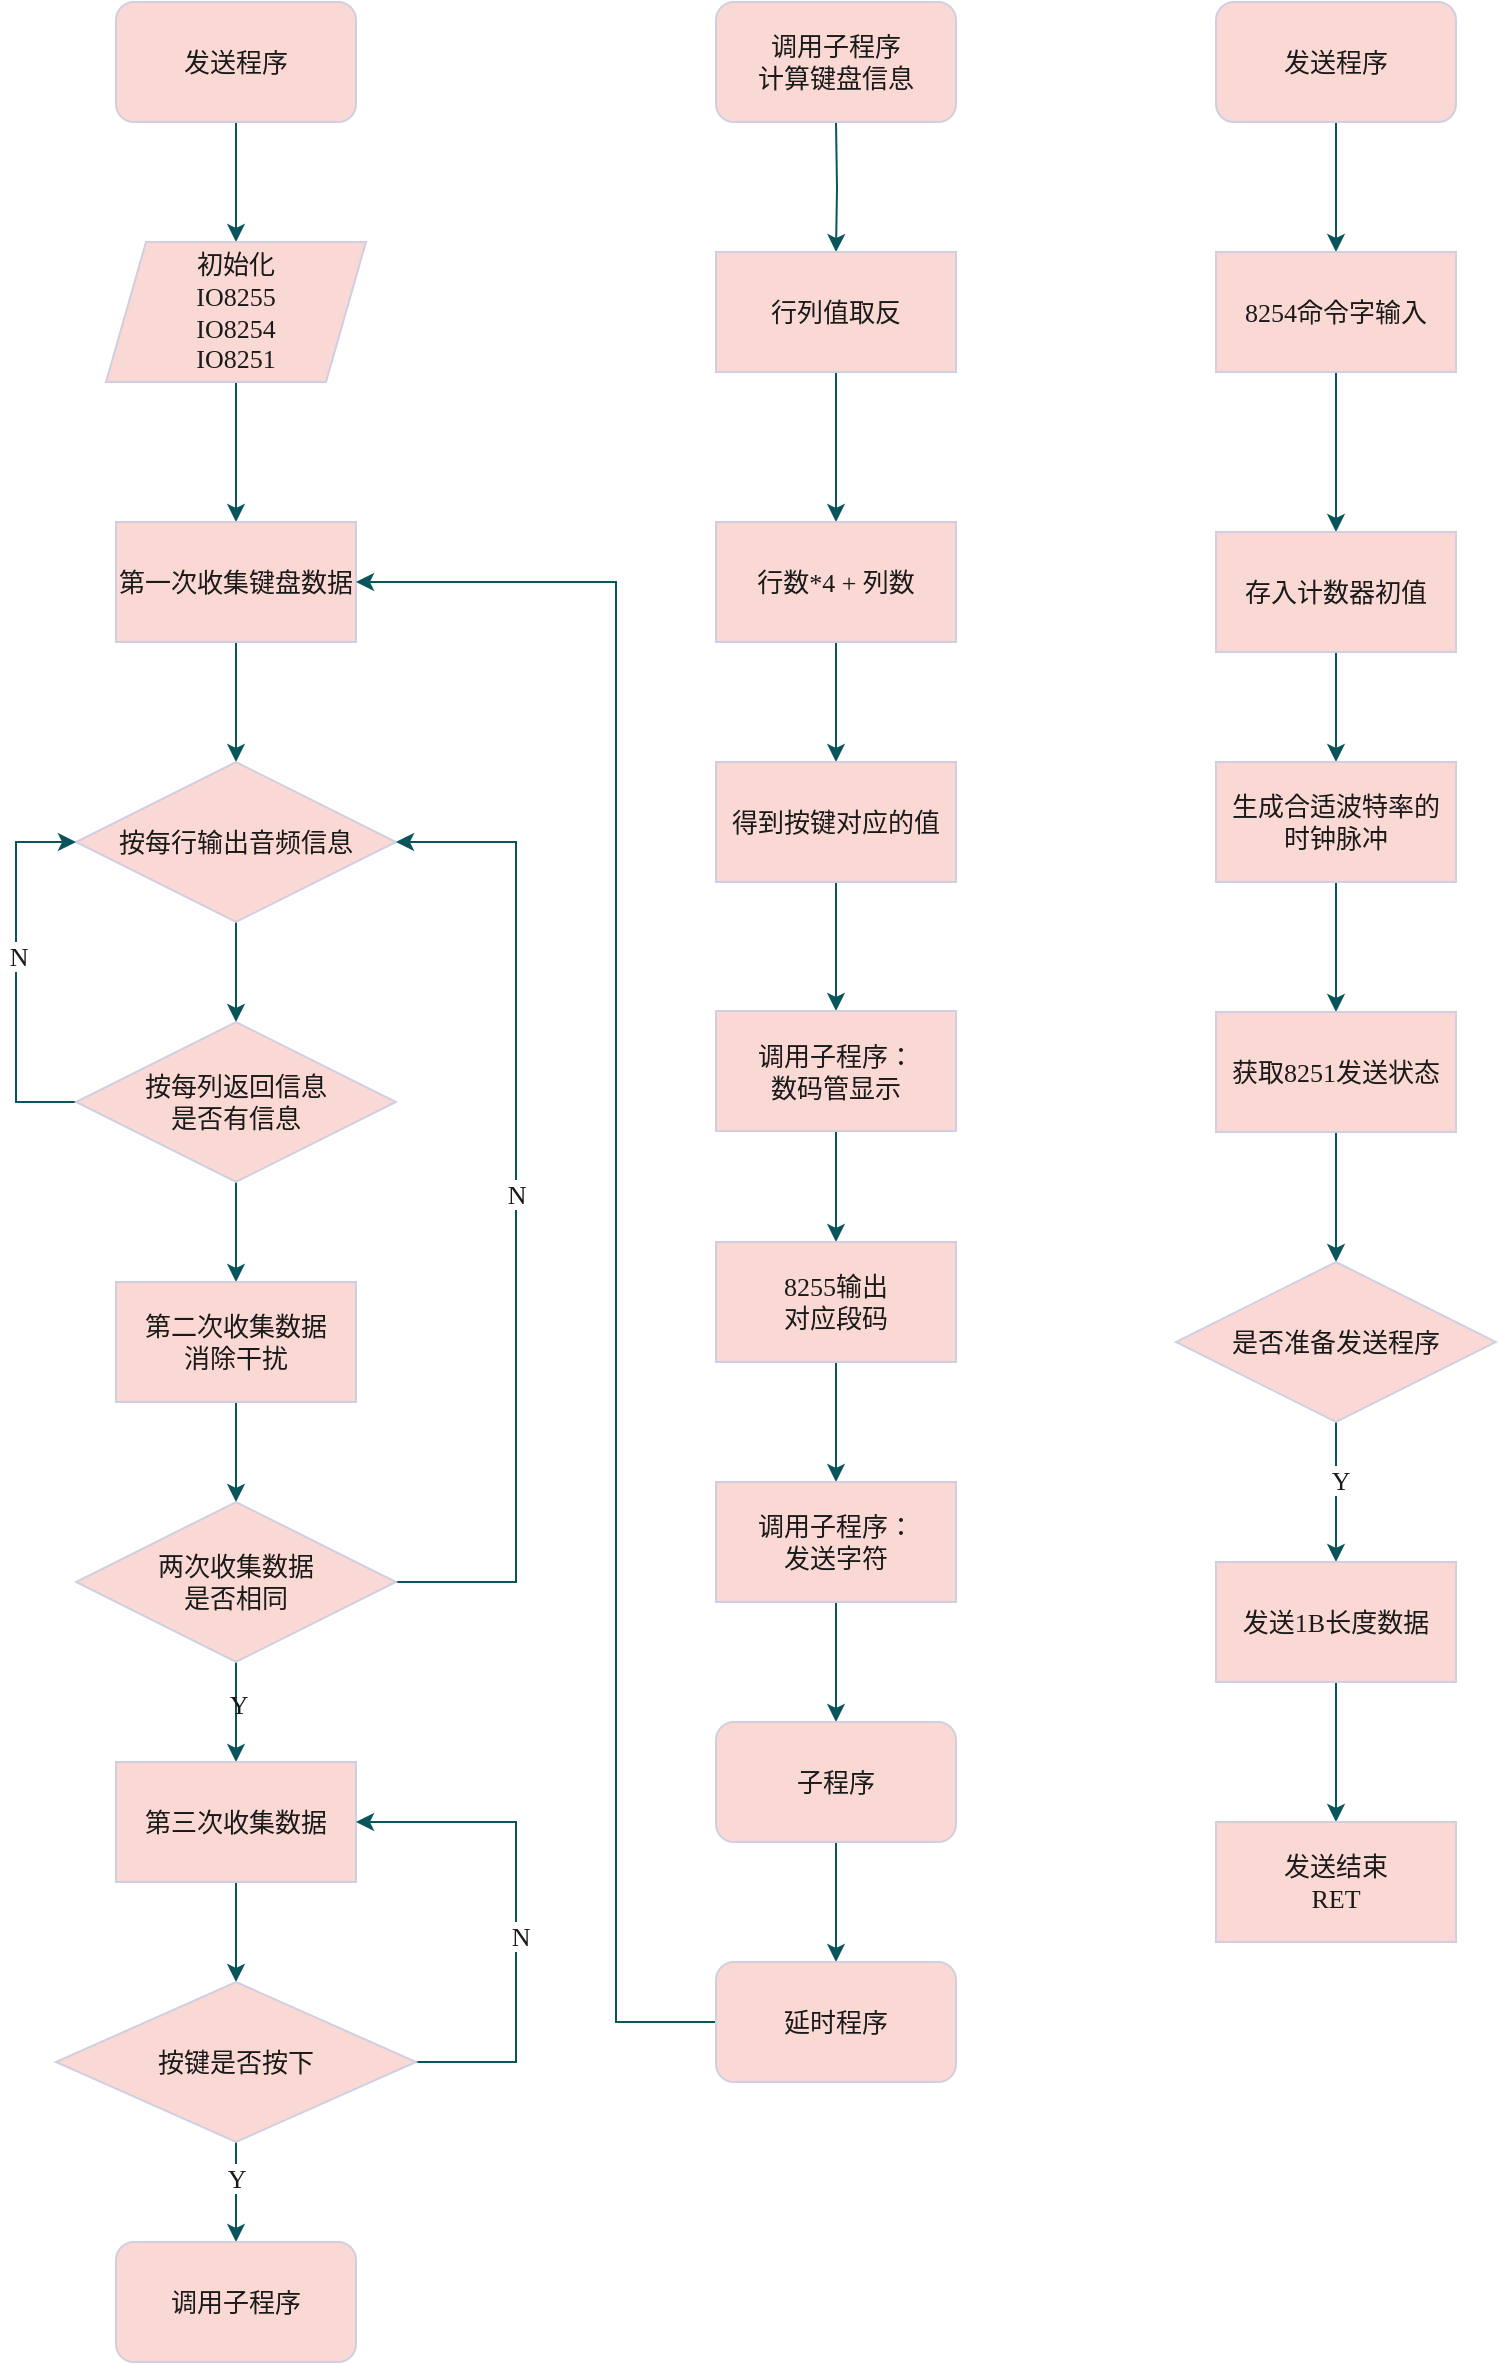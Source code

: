 <mxfile version="22.1.2" type="device">
  <diagram name="第 1 页" id="B1yNS-DooYPic2zi1JoR">
    <mxGraphModel dx="1324" dy="1298" grid="1" gridSize="10" guides="1" tooltips="1" connect="1" arrows="1" fold="1" page="1" pageScale="1" pageWidth="827" pageHeight="1169" math="0" shadow="0">
      <root>
        <mxCell id="0" />
        <mxCell id="1" parent="0" />
        <mxCell id="cPLY9A14_VVte76hpZXi-6" style="edgeStyle=orthogonalEdgeStyle;rounded=0;orthogonalLoop=1;jettySize=auto;html=1;entryX=0.5;entryY=0;entryDx=0;entryDy=0;fontFamily=Comic Sans MS;fontStyle=0;fontSize=13;labelBackgroundColor=none;strokeColor=#09555B;fontColor=default;" edge="1" parent="1" source="cPLY9A14_VVte76hpZXi-2" target="cPLY9A14_VVte76hpZXi-5">
          <mxGeometry relative="1" as="geometry" />
        </mxCell>
        <mxCell id="cPLY9A14_VVte76hpZXi-2" value="发送程序" style="rounded=1;whiteSpace=wrap;html=1;fontFamily=Comic Sans MS;fontStyle=0;fontSize=13;labelBackgroundColor=none;fillColor=#FAD9D5;strokeColor=#D0CEE2;fontColor=#1A1A1A;" vertex="1" parent="1">
          <mxGeometry x="60" y="20" width="120" height="60" as="geometry" />
        </mxCell>
        <mxCell id="cPLY9A14_VVte76hpZXi-11" value="" style="edgeStyle=orthogonalEdgeStyle;rounded=0;orthogonalLoop=1;jettySize=auto;html=1;fontFamily=Comic Sans MS;fontStyle=0;fontSize=13;labelBackgroundColor=none;strokeColor=#09555B;fontColor=default;" edge="1" parent="1" source="cPLY9A14_VVte76hpZXi-5" target="cPLY9A14_VVte76hpZXi-10">
          <mxGeometry relative="1" as="geometry" />
        </mxCell>
        <mxCell id="cPLY9A14_VVte76hpZXi-5" value="初始化&lt;br style=&quot;font-size: 13px;&quot;&gt;IO8255&lt;br style=&quot;font-size: 13px;&quot;&gt;IO8254&lt;br style=&quot;font-size: 13px;&quot;&gt;IO8251" style="shape=parallelogram;perimeter=parallelogramPerimeter;whiteSpace=wrap;html=1;fixedSize=1;fontFamily=Comic Sans MS;fontStyle=0;fontSize=13;labelBackgroundColor=none;fillColor=#FAD9D5;strokeColor=#D0CEE2;fontColor=#1A1A1A;" vertex="1" parent="1">
          <mxGeometry x="55" y="140" width="130" height="70" as="geometry" />
        </mxCell>
        <mxCell id="cPLY9A14_VVte76hpZXi-13" value="" style="edgeStyle=orthogonalEdgeStyle;rounded=0;orthogonalLoop=1;jettySize=auto;html=1;fontFamily=Comic Sans MS;fontStyle=0;fontSize=13;labelBackgroundColor=none;strokeColor=#09555B;fontColor=default;" edge="1" parent="1" source="cPLY9A14_VVte76hpZXi-10" target="cPLY9A14_VVte76hpZXi-12">
          <mxGeometry relative="1" as="geometry" />
        </mxCell>
        <mxCell id="cPLY9A14_VVte76hpZXi-10" value="第一次收集键盘数据" style="whiteSpace=wrap;html=1;fontFamily=Comic Sans MS;fontStyle=0;fontSize=13;labelBackgroundColor=none;fillColor=#FAD9D5;strokeColor=#D0CEE2;fontColor=#1A1A1A;" vertex="1" parent="1">
          <mxGeometry x="60" y="280" width="120" height="60" as="geometry" />
        </mxCell>
        <mxCell id="cPLY9A14_VVte76hpZXi-15" value="" style="edgeStyle=orthogonalEdgeStyle;rounded=0;orthogonalLoop=1;jettySize=auto;html=1;fontFamily=Comic Sans MS;fontStyle=0;fontSize=13;labelBackgroundColor=none;strokeColor=#09555B;fontColor=default;" edge="1" parent="1" source="cPLY9A14_VVte76hpZXi-12" target="cPLY9A14_VVte76hpZXi-14">
          <mxGeometry relative="1" as="geometry" />
        </mxCell>
        <mxCell id="cPLY9A14_VVte76hpZXi-12" value="按每行输出音频信息" style="rhombus;whiteSpace=wrap;html=1;fontFamily=Comic Sans MS;fontStyle=0;fontSize=13;labelBackgroundColor=none;fillColor=#FAD9D5;strokeColor=#D0CEE2;fontColor=#1A1A1A;" vertex="1" parent="1">
          <mxGeometry x="40" y="400" width="160" height="80" as="geometry" />
        </mxCell>
        <mxCell id="cPLY9A14_VVte76hpZXi-17" value="" style="edgeStyle=orthogonalEdgeStyle;rounded=0;orthogonalLoop=1;jettySize=auto;html=1;fontFamily=Comic Sans MS;fontStyle=0;fontSize=13;labelBackgroundColor=none;strokeColor=#09555B;fontColor=default;" edge="1" parent="1" source="cPLY9A14_VVte76hpZXi-14" target="cPLY9A14_VVte76hpZXi-16">
          <mxGeometry relative="1" as="geometry" />
        </mxCell>
        <mxCell id="cPLY9A14_VVte76hpZXi-22" style="edgeStyle=orthogonalEdgeStyle;rounded=0;orthogonalLoop=1;jettySize=auto;html=1;exitX=0;exitY=0.5;exitDx=0;exitDy=0;entryX=0;entryY=0.5;entryDx=0;entryDy=0;fontFamily=Comic Sans MS;fontStyle=0;fontSize=13;labelBackgroundColor=none;strokeColor=#09555B;fontColor=default;" edge="1" parent="1" source="cPLY9A14_VVte76hpZXi-14" target="cPLY9A14_VVte76hpZXi-12">
          <mxGeometry relative="1" as="geometry">
            <Array as="points">
              <mxPoint x="10" y="570" />
              <mxPoint x="10" y="440" />
            </Array>
          </mxGeometry>
        </mxCell>
        <mxCell id="cPLY9A14_VVte76hpZXi-72" value="N" style="edgeLabel;html=1;align=center;verticalAlign=middle;resizable=0;points=[];fontColor=#1A1A1A;fontFamily=Comic Sans MS;fontSize=13;fontStyle=0" vertex="1" connectable="0" parent="cPLY9A14_VVte76hpZXi-22">
          <mxGeometry x="0.082" y="-1" relative="1" as="geometry">
            <mxPoint as="offset" />
          </mxGeometry>
        </mxCell>
        <mxCell id="cPLY9A14_VVte76hpZXi-14" value="按每列返回信息&lt;br style=&quot;font-size: 13px;&quot;&gt;是否有信息" style="rhombus;whiteSpace=wrap;html=1;fontFamily=Comic Sans MS;fontStyle=0;fontSize=13;labelBackgroundColor=none;fillColor=#FAD9D5;strokeColor=#D0CEE2;fontColor=#1A1A1A;" vertex="1" parent="1">
          <mxGeometry x="40" y="530" width="160" height="80" as="geometry" />
        </mxCell>
        <mxCell id="cPLY9A14_VVte76hpZXi-19" value="" style="edgeStyle=orthogonalEdgeStyle;rounded=0;orthogonalLoop=1;jettySize=auto;html=1;fontFamily=Comic Sans MS;fontStyle=0;fontSize=13;labelBackgroundColor=none;strokeColor=#09555B;fontColor=default;" edge="1" parent="1" source="cPLY9A14_VVte76hpZXi-16" target="cPLY9A14_VVte76hpZXi-18">
          <mxGeometry relative="1" as="geometry" />
        </mxCell>
        <mxCell id="cPLY9A14_VVte76hpZXi-16" value="第二次收集数据&lt;br style=&quot;font-size: 13px;&quot;&gt;消除干扰" style="whiteSpace=wrap;html=1;fontFamily=Comic Sans MS;fontStyle=0;fontSize=13;labelBackgroundColor=none;fillColor=#FAD9D5;strokeColor=#D0CEE2;fontColor=#1A1A1A;" vertex="1" parent="1">
          <mxGeometry x="60" y="660" width="120" height="60" as="geometry" />
        </mxCell>
        <mxCell id="cPLY9A14_VVte76hpZXi-20" style="edgeStyle=orthogonalEdgeStyle;rounded=0;orthogonalLoop=1;jettySize=auto;html=1;entryX=1;entryY=0.5;entryDx=0;entryDy=0;fontFamily=Comic Sans MS;fontStyle=0;fontSize=13;labelBackgroundColor=none;strokeColor=#09555B;fontColor=default;" edge="1" parent="1" source="cPLY9A14_VVte76hpZXi-18" target="cPLY9A14_VVte76hpZXi-12">
          <mxGeometry relative="1" as="geometry">
            <Array as="points">
              <mxPoint x="260" y="810" />
              <mxPoint x="260" y="440" />
            </Array>
          </mxGeometry>
        </mxCell>
        <mxCell id="cPLY9A14_VVte76hpZXi-71" value="N" style="edgeLabel;html=1;align=center;verticalAlign=middle;resizable=0;points=[];fontColor=#1A1A1A;fontFamily=Comic Sans MS;fontSize=13;fontStyle=0" vertex="1" connectable="0" parent="cPLY9A14_VVte76hpZXi-20">
          <mxGeometry x="0.037" relative="1" as="geometry">
            <mxPoint as="offset" />
          </mxGeometry>
        </mxCell>
        <mxCell id="cPLY9A14_VVte76hpZXi-25" value="" style="edgeStyle=orthogonalEdgeStyle;rounded=0;orthogonalLoop=1;jettySize=auto;html=1;fontFamily=Comic Sans MS;fontStyle=0;fontSize=13;labelBackgroundColor=none;strokeColor=#09555B;fontColor=default;" edge="1" parent="1" source="cPLY9A14_VVte76hpZXi-18" target="cPLY9A14_VVte76hpZXi-24">
          <mxGeometry relative="1" as="geometry" />
        </mxCell>
        <mxCell id="cPLY9A14_VVte76hpZXi-26" value="Y" style="edgeLabel;html=1;align=center;verticalAlign=middle;resizable=0;points=[];fontFamily=Comic Sans MS;fontStyle=0;fontSize=13;labelBackgroundColor=none;fontColor=#1A1A1A;" vertex="1" connectable="0" parent="cPLY9A14_VVte76hpZXi-25">
          <mxGeometry x="-0.158" y="1" relative="1" as="geometry">
            <mxPoint as="offset" />
          </mxGeometry>
        </mxCell>
        <mxCell id="cPLY9A14_VVte76hpZXi-18" value="两次收集数据&lt;br style=&quot;font-size: 13px;&quot;&gt;是否相同" style="rhombus;whiteSpace=wrap;html=1;fontFamily=Comic Sans MS;fontStyle=0;fontSize=13;labelBackgroundColor=none;fillColor=#FAD9D5;strokeColor=#D0CEE2;fontColor=#1A1A1A;" vertex="1" parent="1">
          <mxGeometry x="40" y="770" width="160" height="80" as="geometry" />
        </mxCell>
        <mxCell id="cPLY9A14_VVte76hpZXi-28" value="" style="edgeStyle=orthogonalEdgeStyle;rounded=0;orthogonalLoop=1;jettySize=auto;html=1;fontFamily=Comic Sans MS;fontStyle=0;fontSize=13;labelBackgroundColor=none;strokeColor=#09555B;fontColor=default;" edge="1" parent="1" source="cPLY9A14_VVte76hpZXi-24" target="cPLY9A14_VVte76hpZXi-27">
          <mxGeometry relative="1" as="geometry" />
        </mxCell>
        <mxCell id="cPLY9A14_VVte76hpZXi-24" value="第三次收集数据" style="whiteSpace=wrap;html=1;fontFamily=Comic Sans MS;fontStyle=0;fontSize=13;labelBackgroundColor=none;fillColor=#FAD9D5;strokeColor=#D0CEE2;fontColor=#1A1A1A;" vertex="1" parent="1">
          <mxGeometry x="60" y="900" width="120" height="60" as="geometry" />
        </mxCell>
        <mxCell id="cPLY9A14_VVte76hpZXi-29" style="edgeStyle=orthogonalEdgeStyle;rounded=0;orthogonalLoop=1;jettySize=auto;html=1;entryX=1;entryY=0.5;entryDx=0;entryDy=0;fontFamily=Comic Sans MS;fontStyle=0;fontSize=13;labelBackgroundColor=none;strokeColor=#09555B;fontColor=default;" edge="1" parent="1" source="cPLY9A14_VVte76hpZXi-27" target="cPLY9A14_VVte76hpZXi-24">
          <mxGeometry relative="1" as="geometry">
            <Array as="points">
              <mxPoint x="260" y="1050" />
              <mxPoint x="260" y="930" />
            </Array>
          </mxGeometry>
        </mxCell>
        <mxCell id="cPLY9A14_VVte76hpZXi-73" value="N" style="edgeLabel;html=1;align=center;verticalAlign=middle;resizable=0;points=[];fontColor=#1A1A1A;fontFamily=Comic Sans MS;fontSize=13;fontStyle=0" vertex="1" connectable="0" parent="cPLY9A14_VVte76hpZXi-29">
          <mxGeometry x="-0.094" y="-2" relative="1" as="geometry">
            <mxPoint as="offset" />
          </mxGeometry>
        </mxCell>
        <mxCell id="cPLY9A14_VVte76hpZXi-32" value="" style="edgeStyle=orthogonalEdgeStyle;rounded=0;orthogonalLoop=1;jettySize=auto;html=1;fontFamily=Comic Sans MS;fontStyle=0;fontSize=13;labelBackgroundColor=none;strokeColor=#09555B;fontColor=default;" edge="1" parent="1" source="cPLY9A14_VVte76hpZXi-27">
          <mxGeometry relative="1" as="geometry">
            <mxPoint x="120" y="1140" as="targetPoint" />
          </mxGeometry>
        </mxCell>
        <mxCell id="cPLY9A14_VVte76hpZXi-74" value="Y" style="edgeLabel;html=1;align=center;verticalAlign=middle;resizable=0;points=[];fontColor=#1A1A1A;fontFamily=Comic Sans MS;fontSize=13;fontStyle=0" vertex="1" connectable="0" parent="cPLY9A14_VVte76hpZXi-32">
          <mxGeometry x="-0.302" relative="1" as="geometry">
            <mxPoint as="offset" />
          </mxGeometry>
        </mxCell>
        <mxCell id="cPLY9A14_VVte76hpZXi-27" value="按键是否按下" style="rhombus;whiteSpace=wrap;html=1;fontFamily=Comic Sans MS;fontStyle=0;fontSize=13;labelBackgroundColor=none;fillColor=#FAD9D5;strokeColor=#D0CEE2;fontColor=#1A1A1A;" vertex="1" parent="1">
          <mxGeometry x="30" y="1010" width="180" height="80" as="geometry" />
        </mxCell>
        <mxCell id="cPLY9A14_VVte76hpZXi-35" value="调用子程序" style="rounded=1;whiteSpace=wrap;html=1;fontFamily=Comic Sans MS;fontStyle=0;fontSize=13;labelBackgroundColor=none;fillColor=#FAD9D5;strokeColor=#D0CEE2;fontColor=#1A1A1A;" vertex="1" parent="1">
          <mxGeometry x="60" y="1140" width="120" height="60" as="geometry" />
        </mxCell>
        <mxCell id="cPLY9A14_VVte76hpZXi-38" style="edgeStyle=orthogonalEdgeStyle;rounded=0;orthogonalLoop=1;jettySize=auto;html=1;entryX=0.5;entryY=0;entryDx=0;entryDy=0;fontFamily=Comic Sans MS;fontStyle=0;fontSize=13;labelBackgroundColor=none;strokeColor=#09555B;fontColor=default;" edge="1" parent="1" target="cPLY9A14_VVte76hpZXi-37">
          <mxGeometry relative="1" as="geometry">
            <mxPoint x="420" y="80" as="sourcePoint" />
          </mxGeometry>
        </mxCell>
        <mxCell id="cPLY9A14_VVte76hpZXi-36" value="调用子程序&lt;br style=&quot;font-size: 13px;&quot;&gt;计算键盘信息" style="rounded=1;whiteSpace=wrap;html=1;fontFamily=Comic Sans MS;fontStyle=0;fontSize=13;labelBackgroundColor=none;fillColor=#FAD9D5;strokeColor=#D0CEE2;fontColor=#1A1A1A;" vertex="1" parent="1">
          <mxGeometry x="360" y="20" width="120" height="60" as="geometry" />
        </mxCell>
        <mxCell id="cPLY9A14_VVte76hpZXi-40" value="" style="edgeStyle=orthogonalEdgeStyle;rounded=0;orthogonalLoop=1;jettySize=auto;html=1;fontFamily=Comic Sans MS;fontStyle=0;fontSize=13;labelBackgroundColor=none;strokeColor=#09555B;fontColor=default;" edge="1" parent="1" source="cPLY9A14_VVte76hpZXi-37" target="cPLY9A14_VVte76hpZXi-39">
          <mxGeometry relative="1" as="geometry" />
        </mxCell>
        <mxCell id="cPLY9A14_VVte76hpZXi-37" value="行列值取反" style="rounded=0;whiteSpace=wrap;html=1;fontFamily=Comic Sans MS;fontStyle=0;fontSize=13;labelBackgroundColor=none;fillColor=#FAD9D5;strokeColor=#D0CEE2;fontColor=#1A1A1A;" vertex="1" parent="1">
          <mxGeometry x="360" y="145" width="120" height="60" as="geometry" />
        </mxCell>
        <mxCell id="cPLY9A14_VVte76hpZXi-42" value="" style="edgeStyle=orthogonalEdgeStyle;rounded=0;orthogonalLoop=1;jettySize=auto;html=1;fontFamily=Comic Sans MS;fontStyle=0;fontSize=13;labelBackgroundColor=none;strokeColor=#09555B;fontColor=default;" edge="1" parent="1" source="cPLY9A14_VVte76hpZXi-39" target="cPLY9A14_VVte76hpZXi-41">
          <mxGeometry relative="1" as="geometry" />
        </mxCell>
        <mxCell id="cPLY9A14_VVte76hpZXi-39" value="行数*4 + 列数" style="rounded=0;whiteSpace=wrap;html=1;fontFamily=Comic Sans MS;fontStyle=0;fontSize=13;labelBackgroundColor=none;fillColor=#FAD9D5;strokeColor=#D0CEE2;fontColor=#1A1A1A;" vertex="1" parent="1">
          <mxGeometry x="360" y="280" width="120" height="60" as="geometry" />
        </mxCell>
        <mxCell id="cPLY9A14_VVte76hpZXi-44" value="" style="edgeStyle=orthogonalEdgeStyle;rounded=0;orthogonalLoop=1;jettySize=auto;html=1;fontFamily=Comic Sans MS;fontStyle=0;fontSize=13;labelBackgroundColor=none;strokeColor=#09555B;fontColor=default;" edge="1" parent="1" source="cPLY9A14_VVte76hpZXi-41" target="cPLY9A14_VVte76hpZXi-43">
          <mxGeometry relative="1" as="geometry" />
        </mxCell>
        <mxCell id="cPLY9A14_VVte76hpZXi-41" value="得到按键对应的值" style="rounded=0;whiteSpace=wrap;html=1;fontFamily=Comic Sans MS;fontStyle=0;fontSize=13;labelBackgroundColor=none;fillColor=#FAD9D5;strokeColor=#D0CEE2;fontColor=#1A1A1A;" vertex="1" parent="1">
          <mxGeometry x="360" y="400" width="120" height="60" as="geometry" />
        </mxCell>
        <mxCell id="cPLY9A14_VVte76hpZXi-46" value="" style="edgeStyle=orthogonalEdgeStyle;rounded=0;orthogonalLoop=1;jettySize=auto;html=1;fontFamily=Comic Sans MS;fontStyle=0;fontSize=13;labelBackgroundColor=none;strokeColor=#09555B;fontColor=default;" edge="1" parent="1" source="cPLY9A14_VVte76hpZXi-43" target="cPLY9A14_VVte76hpZXi-45">
          <mxGeometry relative="1" as="geometry" />
        </mxCell>
        <mxCell id="cPLY9A14_VVte76hpZXi-43" value="调用子程序：&lt;br style=&quot;font-size: 13px;&quot;&gt;数码管显示" style="rounded=0;whiteSpace=wrap;html=1;fontFamily=Comic Sans MS;fontStyle=0;fontSize=13;labelBackgroundColor=none;fillColor=#FAD9D5;strokeColor=#D0CEE2;fontColor=#1A1A1A;" vertex="1" parent="1">
          <mxGeometry x="360" y="524.5" width="120" height="60" as="geometry" />
        </mxCell>
        <mxCell id="cPLY9A14_VVte76hpZXi-48" value="" style="edgeStyle=orthogonalEdgeStyle;rounded=0;orthogonalLoop=1;jettySize=auto;html=1;fontFamily=Comic Sans MS;fontStyle=0;fontSize=13;labelBackgroundColor=none;strokeColor=#09555B;fontColor=default;" edge="1" parent="1" source="cPLY9A14_VVte76hpZXi-45" target="cPLY9A14_VVte76hpZXi-47">
          <mxGeometry relative="1" as="geometry" />
        </mxCell>
        <mxCell id="cPLY9A14_VVte76hpZXi-45" value="8255输出&lt;br style=&quot;font-size: 13px;&quot;&gt;对应段码" style="rounded=0;whiteSpace=wrap;html=1;fontFamily=Comic Sans MS;fontStyle=0;fontSize=13;labelBackgroundColor=none;fillColor=#FAD9D5;strokeColor=#D0CEE2;fontColor=#1A1A1A;" vertex="1" parent="1">
          <mxGeometry x="360" y="640" width="120" height="60" as="geometry" />
        </mxCell>
        <mxCell id="cPLY9A14_VVte76hpZXi-50" style="edgeStyle=orthogonalEdgeStyle;rounded=0;orthogonalLoop=1;jettySize=auto;html=1;entryX=0.5;entryY=0;entryDx=0;entryDy=0;fontFamily=Comic Sans MS;fontStyle=0;fontSize=13;labelBackgroundColor=none;strokeColor=#09555B;fontColor=default;" edge="1" parent="1" source="cPLY9A14_VVte76hpZXi-47" target="cPLY9A14_VVte76hpZXi-49">
          <mxGeometry relative="1" as="geometry" />
        </mxCell>
        <mxCell id="cPLY9A14_VVte76hpZXi-47" value="调用子程序：&lt;br style=&quot;font-size: 13px;&quot;&gt;发送字符" style="rounded=0;whiteSpace=wrap;html=1;fontFamily=Comic Sans MS;fontStyle=0;fontSize=13;labelBackgroundColor=none;fillColor=#FAD9D5;strokeColor=#D0CEE2;fontColor=#1A1A1A;" vertex="1" parent="1">
          <mxGeometry x="360" y="760" width="120" height="60" as="geometry" />
        </mxCell>
        <mxCell id="cPLY9A14_VVte76hpZXi-53" value="" style="edgeStyle=orthogonalEdgeStyle;rounded=0;orthogonalLoop=1;jettySize=auto;html=1;fontFamily=Comic Sans MS;fontStyle=0;fontSize=13;labelBackgroundColor=none;strokeColor=#09555B;fontColor=default;" edge="1" parent="1" source="cPLY9A14_VVte76hpZXi-49" target="cPLY9A14_VVte76hpZXi-52">
          <mxGeometry relative="1" as="geometry" />
        </mxCell>
        <mxCell id="cPLY9A14_VVte76hpZXi-49" value="子程序" style="rounded=1;whiteSpace=wrap;html=1;fontFamily=Comic Sans MS;fontStyle=0;fontSize=13;labelBackgroundColor=none;fillColor=#FAD9D5;strokeColor=#D0CEE2;fontColor=#1A1A1A;" vertex="1" parent="1">
          <mxGeometry x="360" y="880" width="120" height="60" as="geometry" />
        </mxCell>
        <mxCell id="cPLY9A14_VVte76hpZXi-54" style="edgeStyle=orthogonalEdgeStyle;rounded=0;orthogonalLoop=1;jettySize=auto;html=1;entryX=1;entryY=0.5;entryDx=0;entryDy=0;fontFamily=Comic Sans MS;fontStyle=0;fontSize=13;labelBackgroundColor=none;strokeColor=#09555B;fontColor=default;" edge="1" parent="1" source="cPLY9A14_VVte76hpZXi-52" target="cPLY9A14_VVte76hpZXi-10">
          <mxGeometry relative="1" as="geometry">
            <Array as="points">
              <mxPoint x="310" y="1030" />
              <mxPoint x="310" y="310" />
            </Array>
          </mxGeometry>
        </mxCell>
        <mxCell id="cPLY9A14_VVte76hpZXi-52" value="延时程序" style="rounded=1;whiteSpace=wrap;html=1;fontFamily=Comic Sans MS;fontStyle=0;fontSize=13;labelBackgroundColor=none;fillColor=#FAD9D5;strokeColor=#D0CEE2;fontColor=#1A1A1A;" vertex="1" parent="1">
          <mxGeometry x="360" y="1000" width="120" height="60" as="geometry" />
        </mxCell>
        <mxCell id="cPLY9A14_VVte76hpZXi-57" value="" style="edgeStyle=orthogonalEdgeStyle;rounded=0;orthogonalLoop=1;jettySize=auto;html=1;fontFamily=Comic Sans MS;fontStyle=0;fontSize=13;labelBackgroundColor=none;strokeColor=#09555B;fontColor=default;" edge="1" parent="1" source="cPLY9A14_VVte76hpZXi-55" target="cPLY9A14_VVte76hpZXi-56">
          <mxGeometry relative="1" as="geometry" />
        </mxCell>
        <mxCell id="cPLY9A14_VVte76hpZXi-55" value="发送程序" style="rounded=1;whiteSpace=wrap;html=1;fontFamily=Comic Sans MS;fontStyle=0;fontSize=13;labelBackgroundColor=none;fillColor=#FAD9D5;strokeColor=#D0CEE2;fontColor=#1A1A1A;" vertex="1" parent="1">
          <mxGeometry x="610" y="20" width="120" height="60" as="geometry" />
        </mxCell>
        <mxCell id="cPLY9A14_VVte76hpZXi-59" value="" style="edgeStyle=orthogonalEdgeStyle;rounded=0;orthogonalLoop=1;jettySize=auto;html=1;fontFamily=Comic Sans MS;fontStyle=0;fontSize=13;labelBackgroundColor=none;strokeColor=#09555B;fontColor=default;" edge="1" parent="1" source="cPLY9A14_VVte76hpZXi-56" target="cPLY9A14_VVte76hpZXi-58">
          <mxGeometry relative="1" as="geometry" />
        </mxCell>
        <mxCell id="cPLY9A14_VVte76hpZXi-56" value="8254命令字输入" style="rounded=0;whiteSpace=wrap;html=1;fontFamily=Comic Sans MS;fontStyle=0;fontSize=13;labelBackgroundColor=none;fillColor=#FAD9D5;strokeColor=#D0CEE2;fontColor=#1A1A1A;" vertex="1" parent="1">
          <mxGeometry x="610" y="145" width="120" height="60" as="geometry" />
        </mxCell>
        <mxCell id="cPLY9A14_VVte76hpZXi-61" value="" style="edgeStyle=orthogonalEdgeStyle;rounded=0;orthogonalLoop=1;jettySize=auto;html=1;fontFamily=Comic Sans MS;fontStyle=0;fontSize=13;labelBackgroundColor=none;strokeColor=#09555B;fontColor=default;" edge="1" parent="1" source="cPLY9A14_VVte76hpZXi-58" target="cPLY9A14_VVte76hpZXi-60">
          <mxGeometry relative="1" as="geometry" />
        </mxCell>
        <mxCell id="cPLY9A14_VVte76hpZXi-58" value="存入计数器初值" style="rounded=0;whiteSpace=wrap;html=1;fontFamily=Comic Sans MS;fontStyle=0;fontSize=13;labelBackgroundColor=none;fillColor=#FAD9D5;strokeColor=#D0CEE2;fontColor=#1A1A1A;" vertex="1" parent="1">
          <mxGeometry x="610" y="285" width="120" height="60" as="geometry" />
        </mxCell>
        <mxCell id="cPLY9A14_VVte76hpZXi-63" value="" style="edgeStyle=orthogonalEdgeStyle;rounded=0;orthogonalLoop=1;jettySize=auto;html=1;fontFamily=Comic Sans MS;fontStyle=0;fontSize=13;labelBackgroundColor=none;strokeColor=#09555B;fontColor=default;" edge="1" parent="1" source="cPLY9A14_VVte76hpZXi-60" target="cPLY9A14_VVte76hpZXi-62">
          <mxGeometry relative="1" as="geometry" />
        </mxCell>
        <mxCell id="cPLY9A14_VVte76hpZXi-60" value="生成合适波特率的&lt;br style=&quot;font-size: 13px;&quot;&gt;时钟脉冲" style="rounded=0;whiteSpace=wrap;html=1;fontFamily=Comic Sans MS;fontStyle=0;fontSize=13;labelBackgroundColor=none;fillColor=#FAD9D5;strokeColor=#D0CEE2;fontColor=#1A1A1A;" vertex="1" parent="1">
          <mxGeometry x="610" y="400" width="120" height="60" as="geometry" />
        </mxCell>
        <mxCell id="cPLY9A14_VVte76hpZXi-65" value="" style="edgeStyle=orthogonalEdgeStyle;rounded=0;orthogonalLoop=1;jettySize=auto;html=1;fontFamily=Comic Sans MS;fontStyle=0;fontSize=13;labelBackgroundColor=none;strokeColor=#09555B;fontColor=default;" edge="1" parent="1" source="cPLY9A14_VVte76hpZXi-62" target="cPLY9A14_VVte76hpZXi-64">
          <mxGeometry relative="1" as="geometry" />
        </mxCell>
        <mxCell id="cPLY9A14_VVte76hpZXi-62" value="获取8251发送状态" style="rounded=0;whiteSpace=wrap;html=1;fontFamily=Comic Sans MS;fontStyle=0;fontSize=13;labelBackgroundColor=none;fillColor=#FAD9D5;strokeColor=#D0CEE2;fontColor=#1A1A1A;" vertex="1" parent="1">
          <mxGeometry x="610" y="525" width="120" height="60" as="geometry" />
        </mxCell>
        <mxCell id="cPLY9A14_VVte76hpZXi-67" value="" style="edgeStyle=orthogonalEdgeStyle;rounded=0;orthogonalLoop=1;jettySize=auto;html=1;fontFamily=Comic Sans MS;fontStyle=0;fontSize=13;labelBackgroundColor=none;strokeColor=#09555B;fontColor=default;" edge="1" parent="1" source="cPLY9A14_VVte76hpZXi-64" target="cPLY9A14_VVte76hpZXi-66">
          <mxGeometry relative="1" as="geometry" />
        </mxCell>
        <mxCell id="cPLY9A14_VVte76hpZXi-68" value="&lt;br style=&quot;font-size: 13px;&quot;&gt;" style="edgeLabel;html=1;align=center;verticalAlign=middle;resizable=0;points=[];fontFamily=Comic Sans MS;fontStyle=0;fontSize=13;labelBackgroundColor=none;fontColor=#1A1A1A;" vertex="1" connectable="0" parent="cPLY9A14_VVte76hpZXi-67">
          <mxGeometry x="-0.155" relative="1" as="geometry">
            <mxPoint as="offset" />
          </mxGeometry>
        </mxCell>
        <mxCell id="cPLY9A14_VVte76hpZXi-75" value="Y" style="edgeLabel;html=1;align=center;verticalAlign=middle;resizable=0;points=[];fontColor=#1A1A1A;fontFamily=Comic Sans MS;fontSize=13;fontStyle=0" vertex="1" connectable="0" parent="cPLY9A14_VVte76hpZXi-67">
          <mxGeometry x="-0.186" y="2" relative="1" as="geometry">
            <mxPoint as="offset" />
          </mxGeometry>
        </mxCell>
        <mxCell id="cPLY9A14_VVte76hpZXi-64" value="是否准备发送程序" style="rhombus;whiteSpace=wrap;html=1;rounded=0;fontFamily=Comic Sans MS;fontStyle=0;fontSize=13;labelBackgroundColor=none;fillColor=#FAD9D5;strokeColor=#D0CEE2;fontColor=#1A1A1A;" vertex="1" parent="1">
          <mxGeometry x="590" y="650" width="160" height="80" as="geometry" />
        </mxCell>
        <mxCell id="cPLY9A14_VVte76hpZXi-70" value="" style="edgeStyle=orthogonalEdgeStyle;rounded=0;orthogonalLoop=1;jettySize=auto;html=1;fontFamily=Comic Sans MS;fontStyle=0;fontSize=13;labelBackgroundColor=none;strokeColor=#09555B;fontColor=default;" edge="1" parent="1" source="cPLY9A14_VVte76hpZXi-66" target="cPLY9A14_VVte76hpZXi-69">
          <mxGeometry relative="1" as="geometry" />
        </mxCell>
        <mxCell id="cPLY9A14_VVte76hpZXi-66" value="发送1B长度数据" style="whiteSpace=wrap;html=1;rounded=0;fontFamily=Comic Sans MS;fontStyle=0;fontSize=13;labelBackgroundColor=none;fillColor=#FAD9D5;strokeColor=#D0CEE2;fontColor=#1A1A1A;" vertex="1" parent="1">
          <mxGeometry x="610" y="800" width="120" height="60" as="geometry" />
        </mxCell>
        <mxCell id="cPLY9A14_VVte76hpZXi-69" value="发送结束&lt;br style=&quot;font-size: 13px;&quot;&gt;RET" style="whiteSpace=wrap;html=1;rounded=0;fontFamily=Comic Sans MS;fontStyle=0;fontSize=13;labelBackgroundColor=none;fillColor=#FAD9D5;strokeColor=#D0CEE2;fontColor=#1A1A1A;" vertex="1" parent="1">
          <mxGeometry x="610" y="930" width="120" height="60" as="geometry" />
        </mxCell>
      </root>
    </mxGraphModel>
  </diagram>
</mxfile>
